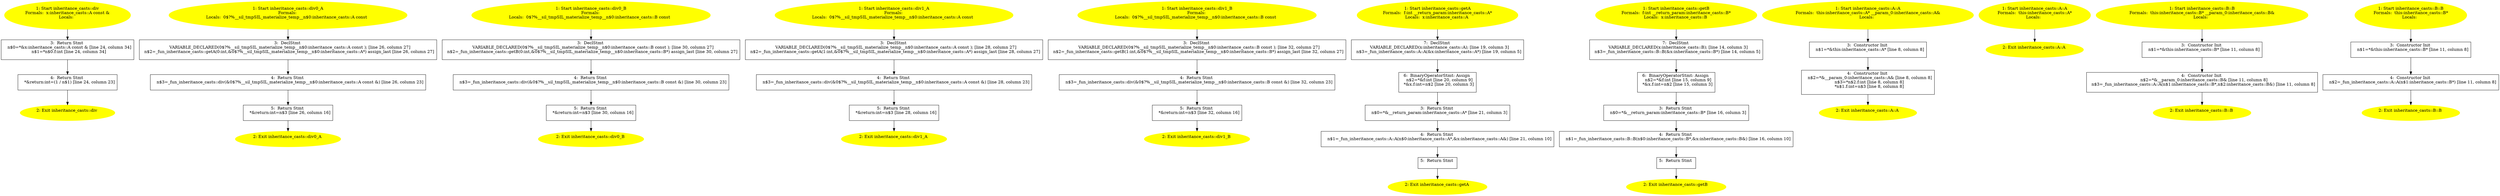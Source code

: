 /* @generated */
digraph cfg {
"div#inheritance_casts#6922777222181710886.49c2c177ef4708a5a378ab243af3c697_1" [label="1: Start inheritance_casts::div\nFormals:  x:inheritance_casts::A const &\nLocals:  \n  " color=yellow style=filled]
	

	 "div#inheritance_casts#6922777222181710886.49c2c177ef4708a5a378ab243af3c697_1" -> "div#inheritance_casts#6922777222181710886.49c2c177ef4708a5a378ab243af3c697_3" ;
"div#inheritance_casts#6922777222181710886.49c2c177ef4708a5a378ab243af3c697_2" [label="2: Exit inheritance_casts::div \n  " color=yellow style=filled]
	

"div#inheritance_casts#6922777222181710886.49c2c177ef4708a5a378ab243af3c697_3" [label="3:  Return Stmt \n   n$0=*&x:inheritance_casts::A const & [line 24, column 34]\n  n$1=*n$0.f:int [line 24, column 34]\n " shape="box"]
	

	 "div#inheritance_casts#6922777222181710886.49c2c177ef4708a5a378ab243af3c697_3" -> "div#inheritance_casts#6922777222181710886.49c2c177ef4708a5a378ab243af3c697_4" ;
"div#inheritance_casts#6922777222181710886.49c2c177ef4708a5a378ab243af3c697_4" [label="4:  Return Stmt \n   *&return:int=(1 / n$1) [line 24, column 23]\n " shape="box"]
	

	 "div#inheritance_casts#6922777222181710886.49c2c177ef4708a5a378ab243af3c697_4" -> "div#inheritance_casts#6922777222181710886.49c2c177ef4708a5a378ab243af3c697_2" ;
"div0_A#inheritance_casts#7658516495554603699.e5c3e3413f6eac12dda7dd76db597c34_1" [label="1: Start inheritance_casts::div0_A\nFormals: \nLocals:  0$?%__sil_tmpSIL_materialize_temp__n$0:inheritance_casts::A const  \n  " color=yellow style=filled]
	

	 "div0_A#inheritance_casts#7658516495554603699.e5c3e3413f6eac12dda7dd76db597c34_1" -> "div0_A#inheritance_casts#7658516495554603699.e5c3e3413f6eac12dda7dd76db597c34_3" ;
"div0_A#inheritance_casts#7658516495554603699.e5c3e3413f6eac12dda7dd76db597c34_2" [label="2: Exit inheritance_casts::div0_A \n  " color=yellow style=filled]
	

"div0_A#inheritance_casts#7658516495554603699.e5c3e3413f6eac12dda7dd76db597c34_3" [label="3:  DeclStmt \n   VARIABLE_DECLARED(0$?%__sil_tmpSIL_materialize_temp__n$0:inheritance_casts::A const ); [line 26, column 27]\n  n$2=_fun_inheritance_casts::getA(0:int,&0$?%__sil_tmpSIL_materialize_temp__n$0:inheritance_casts::A*) assign_last [line 26, column 27]\n " shape="box"]
	

	 "div0_A#inheritance_casts#7658516495554603699.e5c3e3413f6eac12dda7dd76db597c34_3" -> "div0_A#inheritance_casts#7658516495554603699.e5c3e3413f6eac12dda7dd76db597c34_4" ;
"div0_A#inheritance_casts#7658516495554603699.e5c3e3413f6eac12dda7dd76db597c34_4" [label="4:  Return Stmt \n   n$3=_fun_inheritance_casts::div(&0$?%__sil_tmpSIL_materialize_temp__n$0:inheritance_casts::A const &) [line 26, column 23]\n " shape="box"]
	

	 "div0_A#inheritance_casts#7658516495554603699.e5c3e3413f6eac12dda7dd76db597c34_4" -> "div0_A#inheritance_casts#7658516495554603699.e5c3e3413f6eac12dda7dd76db597c34_5" ;
"div0_A#inheritance_casts#7658516495554603699.e5c3e3413f6eac12dda7dd76db597c34_5" [label="5:  Return Stmt \n   *&return:int=n$3 [line 26, column 16]\n " shape="box"]
	

	 "div0_A#inheritance_casts#7658516495554603699.e5c3e3413f6eac12dda7dd76db597c34_5" -> "div0_A#inheritance_casts#7658516495554603699.e5c3e3413f6eac12dda7dd76db597c34_2" ;
"div0_B#inheritance_casts#9651791439006644302.4d2c177357a796fa9b436df4f92f3de8_1" [label="1: Start inheritance_casts::div0_B\nFormals: \nLocals:  0$?%__sil_tmpSIL_materialize_temp__n$0:inheritance_casts::B const  \n  " color=yellow style=filled]
	

	 "div0_B#inheritance_casts#9651791439006644302.4d2c177357a796fa9b436df4f92f3de8_1" -> "div0_B#inheritance_casts#9651791439006644302.4d2c177357a796fa9b436df4f92f3de8_3" ;
"div0_B#inheritance_casts#9651791439006644302.4d2c177357a796fa9b436df4f92f3de8_2" [label="2: Exit inheritance_casts::div0_B \n  " color=yellow style=filled]
	

"div0_B#inheritance_casts#9651791439006644302.4d2c177357a796fa9b436df4f92f3de8_3" [label="3:  DeclStmt \n   VARIABLE_DECLARED(0$?%__sil_tmpSIL_materialize_temp__n$0:inheritance_casts::B const ); [line 30, column 27]\n  n$2=_fun_inheritance_casts::getB(0:int,&0$?%__sil_tmpSIL_materialize_temp__n$0:inheritance_casts::B*) assign_last [line 30, column 27]\n " shape="box"]
	

	 "div0_B#inheritance_casts#9651791439006644302.4d2c177357a796fa9b436df4f92f3de8_3" -> "div0_B#inheritance_casts#9651791439006644302.4d2c177357a796fa9b436df4f92f3de8_4" ;
"div0_B#inheritance_casts#9651791439006644302.4d2c177357a796fa9b436df4f92f3de8_4" [label="4:  Return Stmt \n   n$3=_fun_inheritance_casts::div(&0$?%__sil_tmpSIL_materialize_temp__n$0:inheritance_casts::B const &) [line 30, column 23]\n " shape="box"]
	

	 "div0_B#inheritance_casts#9651791439006644302.4d2c177357a796fa9b436df4f92f3de8_4" -> "div0_B#inheritance_casts#9651791439006644302.4d2c177357a796fa9b436df4f92f3de8_5" ;
"div0_B#inheritance_casts#9651791439006644302.4d2c177357a796fa9b436df4f92f3de8_5" [label="5:  Return Stmt \n   *&return:int=n$3 [line 30, column 16]\n " shape="box"]
	

	 "div0_B#inheritance_casts#9651791439006644302.4d2c177357a796fa9b436df4f92f3de8_5" -> "div0_B#inheritance_casts#9651791439006644302.4d2c177357a796fa9b436df4f92f3de8_2" ;
"div1_A#inheritance_casts#14706027417800210732.96d94ec773e2890c763d57de8a52982b_1" [label="1: Start inheritance_casts::div1_A\nFormals: \nLocals:  0$?%__sil_tmpSIL_materialize_temp__n$0:inheritance_casts::A const  \n  " color=yellow style=filled]
	

	 "div1_A#inheritance_casts#14706027417800210732.96d94ec773e2890c763d57de8a52982b_1" -> "div1_A#inheritance_casts#14706027417800210732.96d94ec773e2890c763d57de8a52982b_3" ;
"div1_A#inheritance_casts#14706027417800210732.96d94ec773e2890c763d57de8a52982b_2" [label="2: Exit inheritance_casts::div1_A \n  " color=yellow style=filled]
	

"div1_A#inheritance_casts#14706027417800210732.96d94ec773e2890c763d57de8a52982b_3" [label="3:  DeclStmt \n   VARIABLE_DECLARED(0$?%__sil_tmpSIL_materialize_temp__n$0:inheritance_casts::A const ); [line 28, column 27]\n  n$2=_fun_inheritance_casts::getA(1:int,&0$?%__sil_tmpSIL_materialize_temp__n$0:inheritance_casts::A*) assign_last [line 28, column 27]\n " shape="box"]
	

	 "div1_A#inheritance_casts#14706027417800210732.96d94ec773e2890c763d57de8a52982b_3" -> "div1_A#inheritance_casts#14706027417800210732.96d94ec773e2890c763d57de8a52982b_4" ;
"div1_A#inheritance_casts#14706027417800210732.96d94ec773e2890c763d57de8a52982b_4" [label="4:  Return Stmt \n   n$3=_fun_inheritance_casts::div(&0$?%__sil_tmpSIL_materialize_temp__n$0:inheritance_casts::A const &) [line 28, column 23]\n " shape="box"]
	

	 "div1_A#inheritance_casts#14706027417800210732.96d94ec773e2890c763d57de8a52982b_4" -> "div1_A#inheritance_casts#14706027417800210732.96d94ec773e2890c763d57de8a52982b_5" ;
"div1_A#inheritance_casts#14706027417800210732.96d94ec773e2890c763d57de8a52982b_5" [label="5:  Return Stmt \n   *&return:int=n$3 [line 28, column 16]\n " shape="box"]
	

	 "div1_A#inheritance_casts#14706027417800210732.96d94ec773e2890c763d57de8a52982b_5" -> "div1_A#inheritance_casts#14706027417800210732.96d94ec773e2890c763d57de8a52982b_2" ;
"div1_B#inheritance_casts#15202051198007397773.6fa30ed113dcaca42095f52f33fb0c86_1" [label="1: Start inheritance_casts::div1_B\nFormals: \nLocals:  0$?%__sil_tmpSIL_materialize_temp__n$0:inheritance_casts::B const  \n  " color=yellow style=filled]
	

	 "div1_B#inheritance_casts#15202051198007397773.6fa30ed113dcaca42095f52f33fb0c86_1" -> "div1_B#inheritance_casts#15202051198007397773.6fa30ed113dcaca42095f52f33fb0c86_3" ;
"div1_B#inheritance_casts#15202051198007397773.6fa30ed113dcaca42095f52f33fb0c86_2" [label="2: Exit inheritance_casts::div1_B \n  " color=yellow style=filled]
	

"div1_B#inheritance_casts#15202051198007397773.6fa30ed113dcaca42095f52f33fb0c86_3" [label="3:  DeclStmt \n   VARIABLE_DECLARED(0$?%__sil_tmpSIL_materialize_temp__n$0:inheritance_casts::B const ); [line 32, column 27]\n  n$2=_fun_inheritance_casts::getB(1:int,&0$?%__sil_tmpSIL_materialize_temp__n$0:inheritance_casts::B*) assign_last [line 32, column 27]\n " shape="box"]
	

	 "div1_B#inheritance_casts#15202051198007397773.6fa30ed113dcaca42095f52f33fb0c86_3" -> "div1_B#inheritance_casts#15202051198007397773.6fa30ed113dcaca42095f52f33fb0c86_4" ;
"div1_B#inheritance_casts#15202051198007397773.6fa30ed113dcaca42095f52f33fb0c86_4" [label="4:  Return Stmt \n   n$3=_fun_inheritance_casts::div(&0$?%__sil_tmpSIL_materialize_temp__n$0:inheritance_casts::B const &) [line 32, column 23]\n " shape="box"]
	

	 "div1_B#inheritance_casts#15202051198007397773.6fa30ed113dcaca42095f52f33fb0c86_4" -> "div1_B#inheritance_casts#15202051198007397773.6fa30ed113dcaca42095f52f33fb0c86_5" ;
"div1_B#inheritance_casts#15202051198007397773.6fa30ed113dcaca42095f52f33fb0c86_5" [label="5:  Return Stmt \n   *&return:int=n$3 [line 32, column 16]\n " shape="box"]
	

	 "div1_B#inheritance_casts#15202051198007397773.6fa30ed113dcaca42095f52f33fb0c86_5" -> "div1_B#inheritance_casts#15202051198007397773.6fa30ed113dcaca42095f52f33fb0c86_2" ;
"getA#inheritance_casts(class inheritance_casts::A)#5702196550029280494.bf770d8fdf04212f16e0b3beb3d4c512_1" [label="1: Start inheritance_casts::getA\nFormals:  f:int __return_param:inheritance_casts::A*\nLocals:  x:inheritance_casts::A \n  " color=yellow style=filled]
	

	 "getA#inheritance_casts(class inheritance_casts::A)#5702196550029280494.bf770d8fdf04212f16e0b3beb3d4c512_1" -> "getA#inheritance_casts(class inheritance_casts::A)#5702196550029280494.bf770d8fdf04212f16e0b3beb3d4c512_7" ;
"getA#inheritance_casts(class inheritance_casts::A)#5702196550029280494.bf770d8fdf04212f16e0b3beb3d4c512_2" [label="2: Exit inheritance_casts::getA \n  " color=yellow style=filled]
	

"getA#inheritance_casts(class inheritance_casts::A)#5702196550029280494.bf770d8fdf04212f16e0b3beb3d4c512_3" [label="3:  Return Stmt \n   n$0=*&__return_param:inheritance_casts::A* [line 21, column 3]\n " shape="box"]
	

	 "getA#inheritance_casts(class inheritance_casts::A)#5702196550029280494.bf770d8fdf04212f16e0b3beb3d4c512_3" -> "getA#inheritance_casts(class inheritance_casts::A)#5702196550029280494.bf770d8fdf04212f16e0b3beb3d4c512_4" ;
"getA#inheritance_casts(class inheritance_casts::A)#5702196550029280494.bf770d8fdf04212f16e0b3beb3d4c512_4" [label="4:  Return Stmt \n   n$1=_fun_inheritance_casts::A::A(n$0:inheritance_casts::A*,&x:inheritance_casts::A&) [line 21, column 10]\n " shape="box"]
	

	 "getA#inheritance_casts(class inheritance_casts::A)#5702196550029280494.bf770d8fdf04212f16e0b3beb3d4c512_4" -> "getA#inheritance_casts(class inheritance_casts::A)#5702196550029280494.bf770d8fdf04212f16e0b3beb3d4c512_5" ;
"getA#inheritance_casts(class inheritance_casts::A)#5702196550029280494.bf770d8fdf04212f16e0b3beb3d4c512_5" [label="5:  Return Stmt \n  " shape="box"]
	

	 "getA#inheritance_casts(class inheritance_casts::A)#5702196550029280494.bf770d8fdf04212f16e0b3beb3d4c512_5" -> "getA#inheritance_casts(class inheritance_casts::A)#5702196550029280494.bf770d8fdf04212f16e0b3beb3d4c512_2" ;
"getA#inheritance_casts(class inheritance_casts::A)#5702196550029280494.bf770d8fdf04212f16e0b3beb3d4c512_6" [label="6:  BinaryOperatorStmt: Assign \n   n$2=*&f:int [line 20, column 9]\n  *&x.f:int=n$2 [line 20, column 3]\n " shape="box"]
	

	 "getA#inheritance_casts(class inheritance_casts::A)#5702196550029280494.bf770d8fdf04212f16e0b3beb3d4c512_6" -> "getA#inheritance_casts(class inheritance_casts::A)#5702196550029280494.bf770d8fdf04212f16e0b3beb3d4c512_3" ;
"getA#inheritance_casts(class inheritance_casts::A)#5702196550029280494.bf770d8fdf04212f16e0b3beb3d4c512_7" [label="7:  DeclStmt \n   VARIABLE_DECLARED(x:inheritance_casts::A); [line 19, column 3]\n  n$3=_fun_inheritance_casts::A::A(&x:inheritance_casts::A*) [line 19, column 5]\n " shape="box"]
	

	 "getA#inheritance_casts(class inheritance_casts::A)#5702196550029280494.bf770d8fdf04212f16e0b3beb3d4c512_7" -> "getA#inheritance_casts(class inheritance_casts::A)#5702196550029280494.bf770d8fdf04212f16e0b3beb3d4c512_6" ;
"getB#inheritance_casts(class inheritance_casts::B)#7572693428029732371.903fb8dc56797768f6ca6ebdf511cdaf_1" [label="1: Start inheritance_casts::getB\nFormals:  f:int __return_param:inheritance_casts::B*\nLocals:  x:inheritance_casts::B \n  " color=yellow style=filled]
	

	 "getB#inheritance_casts(class inheritance_casts::B)#7572693428029732371.903fb8dc56797768f6ca6ebdf511cdaf_1" -> "getB#inheritance_casts(class inheritance_casts::B)#7572693428029732371.903fb8dc56797768f6ca6ebdf511cdaf_7" ;
"getB#inheritance_casts(class inheritance_casts::B)#7572693428029732371.903fb8dc56797768f6ca6ebdf511cdaf_2" [label="2: Exit inheritance_casts::getB \n  " color=yellow style=filled]
	

"getB#inheritance_casts(class inheritance_casts::B)#7572693428029732371.903fb8dc56797768f6ca6ebdf511cdaf_3" [label="3:  Return Stmt \n   n$0=*&__return_param:inheritance_casts::B* [line 16, column 3]\n " shape="box"]
	

	 "getB#inheritance_casts(class inheritance_casts::B)#7572693428029732371.903fb8dc56797768f6ca6ebdf511cdaf_3" -> "getB#inheritance_casts(class inheritance_casts::B)#7572693428029732371.903fb8dc56797768f6ca6ebdf511cdaf_4" ;
"getB#inheritance_casts(class inheritance_casts::B)#7572693428029732371.903fb8dc56797768f6ca6ebdf511cdaf_4" [label="4:  Return Stmt \n   n$1=_fun_inheritance_casts::B::B(n$0:inheritance_casts::B*,&x:inheritance_casts::B&) [line 16, column 10]\n " shape="box"]
	

	 "getB#inheritance_casts(class inheritance_casts::B)#7572693428029732371.903fb8dc56797768f6ca6ebdf511cdaf_4" -> "getB#inheritance_casts(class inheritance_casts::B)#7572693428029732371.903fb8dc56797768f6ca6ebdf511cdaf_5" ;
"getB#inheritance_casts(class inheritance_casts::B)#7572693428029732371.903fb8dc56797768f6ca6ebdf511cdaf_5" [label="5:  Return Stmt \n  " shape="box"]
	

	 "getB#inheritance_casts(class inheritance_casts::B)#7572693428029732371.903fb8dc56797768f6ca6ebdf511cdaf_5" -> "getB#inheritance_casts(class inheritance_casts::B)#7572693428029732371.903fb8dc56797768f6ca6ebdf511cdaf_2" ;
"getB#inheritance_casts(class inheritance_casts::B)#7572693428029732371.903fb8dc56797768f6ca6ebdf511cdaf_6" [label="6:  BinaryOperatorStmt: Assign \n   n$2=*&f:int [line 15, column 9]\n  *&x.f:int=n$2 [line 15, column 3]\n " shape="box"]
	

	 "getB#inheritance_casts(class inheritance_casts::B)#7572693428029732371.903fb8dc56797768f6ca6ebdf511cdaf_6" -> "getB#inheritance_casts(class inheritance_casts::B)#7572693428029732371.903fb8dc56797768f6ca6ebdf511cdaf_3" ;
"getB#inheritance_casts(class inheritance_casts::B)#7572693428029732371.903fb8dc56797768f6ca6ebdf511cdaf_7" [label="7:  DeclStmt \n   VARIABLE_DECLARED(x:inheritance_casts::B); [line 14, column 3]\n  n$3=_fun_inheritance_casts::B::B(&x:inheritance_casts::B*) [line 14, column 5]\n " shape="box"]
	

	 "getB#inheritance_casts(class inheritance_casts::B)#7572693428029732371.903fb8dc56797768f6ca6ebdf511cdaf_7" -> "getB#inheritance_casts(class inheritance_casts::B)#7572693428029732371.903fb8dc56797768f6ca6ebdf511cdaf_6" ;
"A#A#inheritance_casts#{5177723221953429334}.49b928799db3860588da51289e876f42_1" [label="1: Start inheritance_casts::A::A\nFormals:  this:inheritance_casts::A* __param_0:inheritance_casts::A&\nLocals:  \n  " color=yellow style=filled]
	

	 "A#A#inheritance_casts#{5177723221953429334}.49b928799db3860588da51289e876f42_1" -> "A#A#inheritance_casts#{5177723221953429334}.49b928799db3860588da51289e876f42_3" ;
"A#A#inheritance_casts#{5177723221953429334}.49b928799db3860588da51289e876f42_2" [label="2: Exit inheritance_casts::A::A \n  " color=yellow style=filled]
	

"A#A#inheritance_casts#{5177723221953429334}.49b928799db3860588da51289e876f42_3" [label="3:  Constructor Init \n   n$1=*&this:inheritance_casts::A* [line 8, column 8]\n " shape="box"]
	

	 "A#A#inheritance_casts#{5177723221953429334}.49b928799db3860588da51289e876f42_3" -> "A#A#inheritance_casts#{5177723221953429334}.49b928799db3860588da51289e876f42_4" ;
"A#A#inheritance_casts#{5177723221953429334}.49b928799db3860588da51289e876f42_4" [label="4:  Constructor Init \n   n$2=*&__param_0:inheritance_casts::A& [line 8, column 8]\n  n$3=*n$2.f:int [line 8, column 8]\n  *n$1.f:int=n$3 [line 8, column 8]\n " shape="box"]
	

	 "A#A#inheritance_casts#{5177723221953429334}.49b928799db3860588da51289e876f42_4" -> "A#A#inheritance_casts#{5177723221953429334}.49b928799db3860588da51289e876f42_2" ;
"A#A#inheritance_casts#{7370816057993186369}.2a0cd11dc2c8bdbd1cce3b7e630e356b_1" [label="1: Start inheritance_casts::A::A\nFormals:  this:inheritance_casts::A*\nLocals:  \n  " color=yellow style=filled]
	

	 "A#A#inheritance_casts#{7370816057993186369}.2a0cd11dc2c8bdbd1cce3b7e630e356b_1" -> "A#A#inheritance_casts#{7370816057993186369}.2a0cd11dc2c8bdbd1cce3b7e630e356b_2" ;
"A#A#inheritance_casts#{7370816057993186369}.2a0cd11dc2c8bdbd1cce3b7e630e356b_2" [label="2: Exit inheritance_casts::A::A \n  " color=yellow style=filled]
	

"B#B#inheritance_casts#{1524938702708619033}.c5e2632fa2e80da07a969f289f194331_1" [label="1: Start inheritance_casts::B::B\nFormals:  this:inheritance_casts::B* __param_0:inheritance_casts::B&\nLocals:  \n  " color=yellow style=filled]
	

	 "B#B#inheritance_casts#{1524938702708619033}.c5e2632fa2e80da07a969f289f194331_1" -> "B#B#inheritance_casts#{1524938702708619033}.c5e2632fa2e80da07a969f289f194331_3" ;
"B#B#inheritance_casts#{1524938702708619033}.c5e2632fa2e80da07a969f289f194331_2" [label="2: Exit inheritance_casts::B::B \n  " color=yellow style=filled]
	

"B#B#inheritance_casts#{1524938702708619033}.c5e2632fa2e80da07a969f289f194331_3" [label="3:  Constructor Init \n   n$1=*&this:inheritance_casts::B* [line 11, column 8]\n " shape="box"]
	

	 "B#B#inheritance_casts#{1524938702708619033}.c5e2632fa2e80da07a969f289f194331_3" -> "B#B#inheritance_casts#{1524938702708619033}.c5e2632fa2e80da07a969f289f194331_4" ;
"B#B#inheritance_casts#{1524938702708619033}.c5e2632fa2e80da07a969f289f194331_4" [label="4:  Constructor Init \n   n$2=*&__param_0:inheritance_casts::B& [line 11, column 8]\n  n$3=_fun_inheritance_casts::A::A(n$1:inheritance_casts::B*,n$2:inheritance_casts::B&) [line 11, column 8]\n " shape="box"]
	

	 "B#B#inheritance_casts#{1524938702708619033}.c5e2632fa2e80da07a969f289f194331_4" -> "B#B#inheritance_casts#{1524938702708619033}.c5e2632fa2e80da07a969f289f194331_2" ;
"B#B#inheritance_casts#{9060408154611102004}.9c71feed9e0690adf90538a551cad576_1" [label="1: Start inheritance_casts::B::B\nFormals:  this:inheritance_casts::B*\nLocals:  \n  " color=yellow style=filled]
	

	 "B#B#inheritance_casts#{9060408154611102004}.9c71feed9e0690adf90538a551cad576_1" -> "B#B#inheritance_casts#{9060408154611102004}.9c71feed9e0690adf90538a551cad576_3" ;
"B#B#inheritance_casts#{9060408154611102004}.9c71feed9e0690adf90538a551cad576_2" [label="2: Exit inheritance_casts::B::B \n  " color=yellow style=filled]
	

"B#B#inheritance_casts#{9060408154611102004}.9c71feed9e0690adf90538a551cad576_3" [label="3:  Constructor Init \n   n$1=*&this:inheritance_casts::B* [line 11, column 8]\n " shape="box"]
	

	 "B#B#inheritance_casts#{9060408154611102004}.9c71feed9e0690adf90538a551cad576_3" -> "B#B#inheritance_casts#{9060408154611102004}.9c71feed9e0690adf90538a551cad576_4" ;
"B#B#inheritance_casts#{9060408154611102004}.9c71feed9e0690adf90538a551cad576_4" [label="4:  Constructor Init \n   n$2=_fun_inheritance_casts::A::A(n$1:inheritance_casts::B*) [line 11, column 8]\n " shape="box"]
	

	 "B#B#inheritance_casts#{9060408154611102004}.9c71feed9e0690adf90538a551cad576_4" -> "B#B#inheritance_casts#{9060408154611102004}.9c71feed9e0690adf90538a551cad576_2" ;
}
